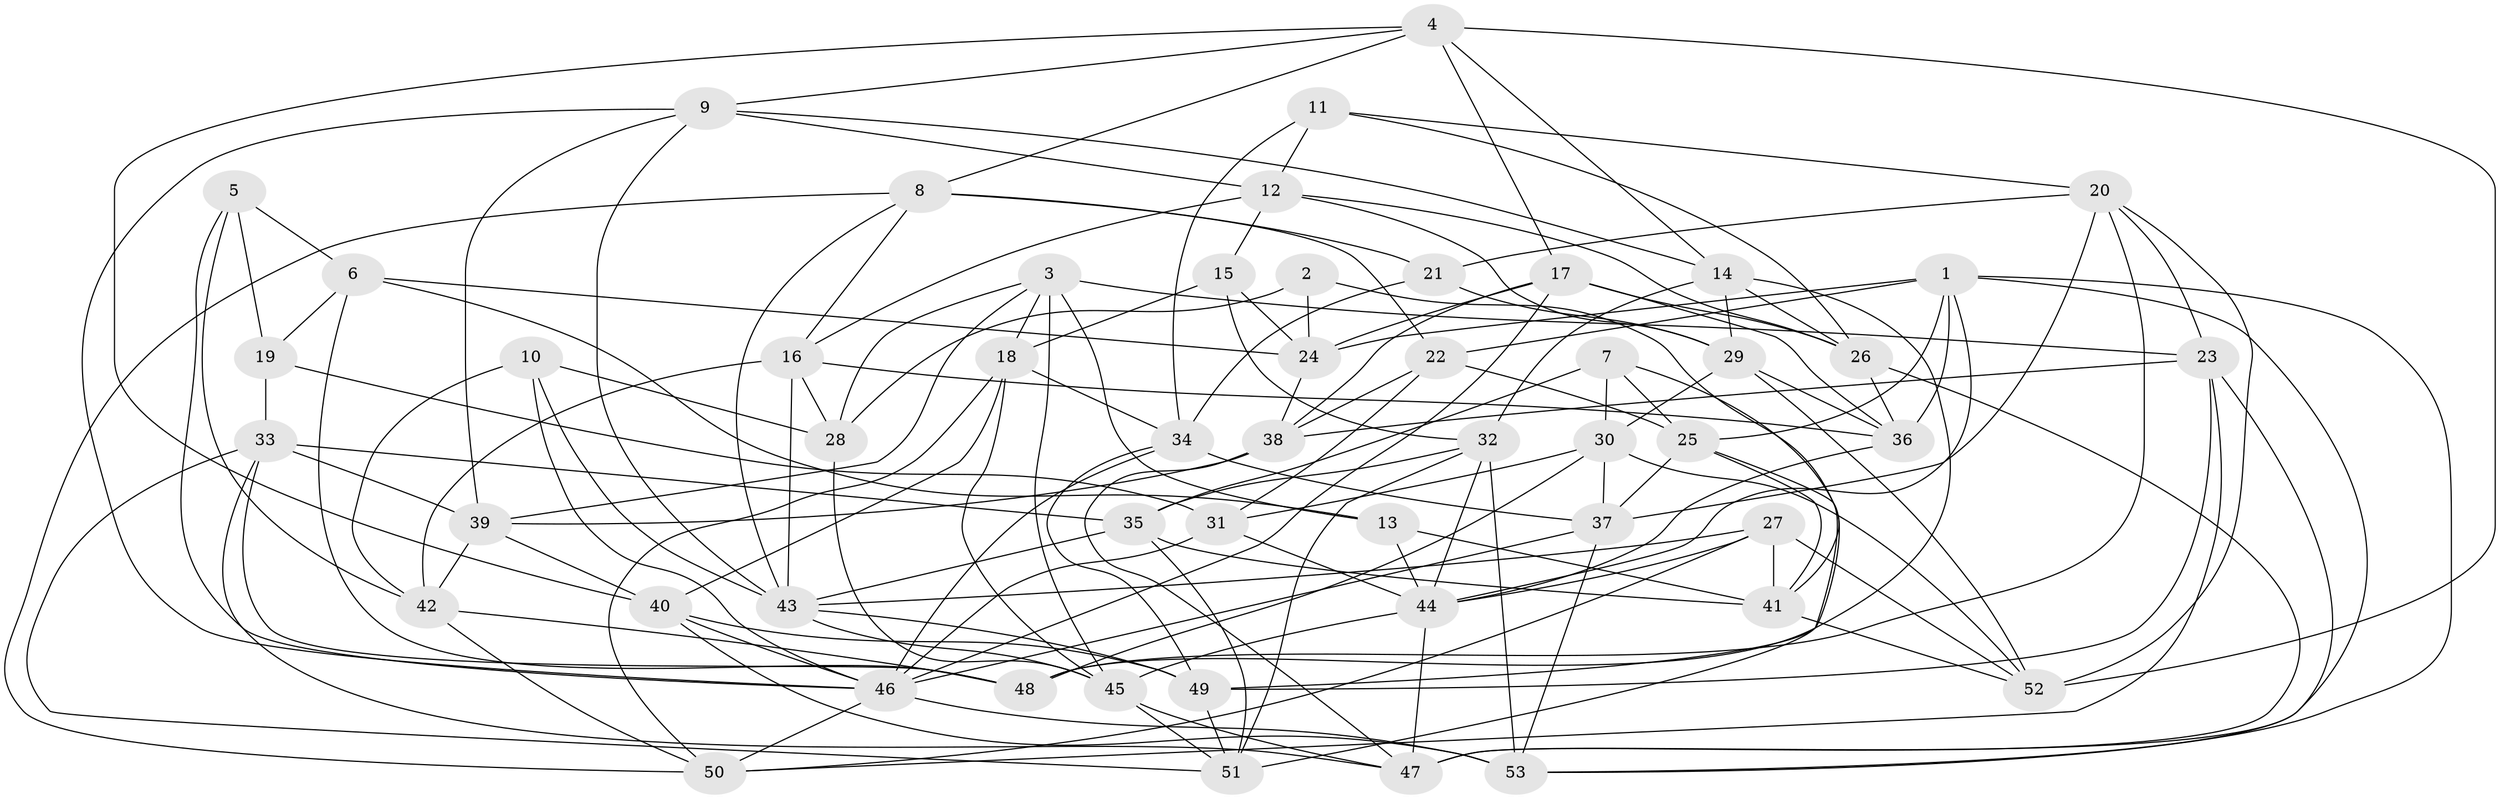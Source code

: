 // original degree distribution, {4: 1.0}
// Generated by graph-tools (version 1.1) at 2025/26/03/09/25 03:26:57]
// undirected, 53 vertices, 152 edges
graph export_dot {
graph [start="1"]
  node [color=gray90,style=filled];
  1;
  2;
  3;
  4;
  5;
  6;
  7;
  8;
  9;
  10;
  11;
  12;
  13;
  14;
  15;
  16;
  17;
  18;
  19;
  20;
  21;
  22;
  23;
  24;
  25;
  26;
  27;
  28;
  29;
  30;
  31;
  32;
  33;
  34;
  35;
  36;
  37;
  38;
  39;
  40;
  41;
  42;
  43;
  44;
  45;
  46;
  47;
  48;
  49;
  50;
  51;
  52;
  53;
  1 -- 22 [weight=2.0];
  1 -- 24 [weight=1.0];
  1 -- 25 [weight=1.0];
  1 -- 36 [weight=1.0];
  1 -- 44 [weight=1.0];
  1 -- 47 [weight=1.0];
  1 -- 53 [weight=1.0];
  2 -- 24 [weight=1.0];
  2 -- 28 [weight=2.0];
  2 -- 41 [weight=1.0];
  3 -- 13 [weight=1.0];
  3 -- 18 [weight=1.0];
  3 -- 23 [weight=1.0];
  3 -- 28 [weight=1.0];
  3 -- 39 [weight=1.0];
  3 -- 45 [weight=1.0];
  4 -- 8 [weight=1.0];
  4 -- 9 [weight=1.0];
  4 -- 14 [weight=1.0];
  4 -- 17 [weight=1.0];
  4 -- 40 [weight=1.0];
  4 -- 52 [weight=1.0];
  5 -- 6 [weight=1.0];
  5 -- 19 [weight=1.0];
  5 -- 42 [weight=1.0];
  5 -- 46 [weight=1.0];
  6 -- 13 [weight=1.0];
  6 -- 19 [weight=2.0];
  6 -- 24 [weight=1.0];
  6 -- 48 [weight=1.0];
  7 -- 25 [weight=1.0];
  7 -- 30 [weight=1.0];
  7 -- 35 [weight=1.0];
  7 -- 49 [weight=1.0];
  8 -- 16 [weight=1.0];
  8 -- 21 [weight=1.0];
  8 -- 22 [weight=1.0];
  8 -- 43 [weight=1.0];
  8 -- 50 [weight=1.0];
  9 -- 12 [weight=1.0];
  9 -- 14 [weight=1.0];
  9 -- 39 [weight=1.0];
  9 -- 43 [weight=1.0];
  9 -- 46 [weight=1.0];
  10 -- 28 [weight=1.0];
  10 -- 42 [weight=1.0];
  10 -- 43 [weight=1.0];
  10 -- 46 [weight=1.0];
  11 -- 12 [weight=1.0];
  11 -- 20 [weight=1.0];
  11 -- 26 [weight=1.0];
  11 -- 34 [weight=1.0];
  12 -- 15 [weight=1.0];
  12 -- 16 [weight=1.0];
  12 -- 26 [weight=1.0];
  12 -- 29 [weight=1.0];
  13 -- 41 [weight=1.0];
  13 -- 44 [weight=1.0];
  14 -- 26 [weight=1.0];
  14 -- 29 [weight=1.0];
  14 -- 32 [weight=1.0];
  14 -- 48 [weight=1.0];
  15 -- 18 [weight=1.0];
  15 -- 24 [weight=1.0];
  15 -- 32 [weight=1.0];
  16 -- 28 [weight=1.0];
  16 -- 36 [weight=1.0];
  16 -- 42 [weight=1.0];
  16 -- 43 [weight=1.0];
  17 -- 24 [weight=1.0];
  17 -- 26 [weight=1.0];
  17 -- 36 [weight=1.0];
  17 -- 38 [weight=1.0];
  17 -- 46 [weight=1.0];
  18 -- 34 [weight=1.0];
  18 -- 40 [weight=1.0];
  18 -- 45 [weight=1.0];
  18 -- 50 [weight=1.0];
  19 -- 31 [weight=2.0];
  19 -- 33 [weight=1.0];
  20 -- 21 [weight=1.0];
  20 -- 23 [weight=1.0];
  20 -- 37 [weight=1.0];
  20 -- 48 [weight=1.0];
  20 -- 52 [weight=1.0];
  21 -- 29 [weight=1.0];
  21 -- 34 [weight=1.0];
  22 -- 25 [weight=1.0];
  22 -- 31 [weight=1.0];
  22 -- 38 [weight=1.0];
  23 -- 38 [weight=1.0];
  23 -- 49 [weight=1.0];
  23 -- 50 [weight=1.0];
  23 -- 53 [weight=1.0];
  24 -- 38 [weight=1.0];
  25 -- 37 [weight=1.0];
  25 -- 41 [weight=1.0];
  25 -- 51 [weight=1.0];
  26 -- 36 [weight=1.0];
  26 -- 47 [weight=1.0];
  27 -- 41 [weight=1.0];
  27 -- 43 [weight=1.0];
  27 -- 44 [weight=2.0];
  27 -- 50 [weight=1.0];
  27 -- 52 [weight=1.0];
  28 -- 45 [weight=1.0];
  29 -- 30 [weight=1.0];
  29 -- 36 [weight=1.0];
  29 -- 52 [weight=1.0];
  30 -- 31 [weight=1.0];
  30 -- 37 [weight=1.0];
  30 -- 48 [weight=1.0];
  30 -- 52 [weight=1.0];
  31 -- 44 [weight=1.0];
  31 -- 46 [weight=1.0];
  32 -- 35 [weight=1.0];
  32 -- 44 [weight=1.0];
  32 -- 51 [weight=1.0];
  32 -- 53 [weight=1.0];
  33 -- 35 [weight=1.0];
  33 -- 39 [weight=1.0];
  33 -- 47 [weight=1.0];
  33 -- 48 [weight=1.0];
  33 -- 51 [weight=1.0];
  34 -- 37 [weight=1.0];
  34 -- 46 [weight=1.0];
  34 -- 49 [weight=1.0];
  35 -- 41 [weight=1.0];
  35 -- 43 [weight=1.0];
  35 -- 51 [weight=1.0];
  36 -- 44 [weight=1.0];
  37 -- 46 [weight=1.0];
  37 -- 53 [weight=1.0];
  38 -- 39 [weight=1.0];
  38 -- 47 [weight=1.0];
  39 -- 40 [weight=1.0];
  39 -- 42 [weight=1.0];
  40 -- 46 [weight=1.0];
  40 -- 49 [weight=1.0];
  40 -- 53 [weight=1.0];
  41 -- 52 [weight=1.0];
  42 -- 48 [weight=1.0];
  42 -- 50 [weight=1.0];
  43 -- 45 [weight=1.0];
  43 -- 49 [weight=1.0];
  44 -- 45 [weight=2.0];
  44 -- 47 [weight=1.0];
  45 -- 47 [weight=1.0];
  45 -- 51 [weight=1.0];
  46 -- 50 [weight=1.0];
  46 -- 53 [weight=1.0];
  49 -- 51 [weight=1.0];
}

